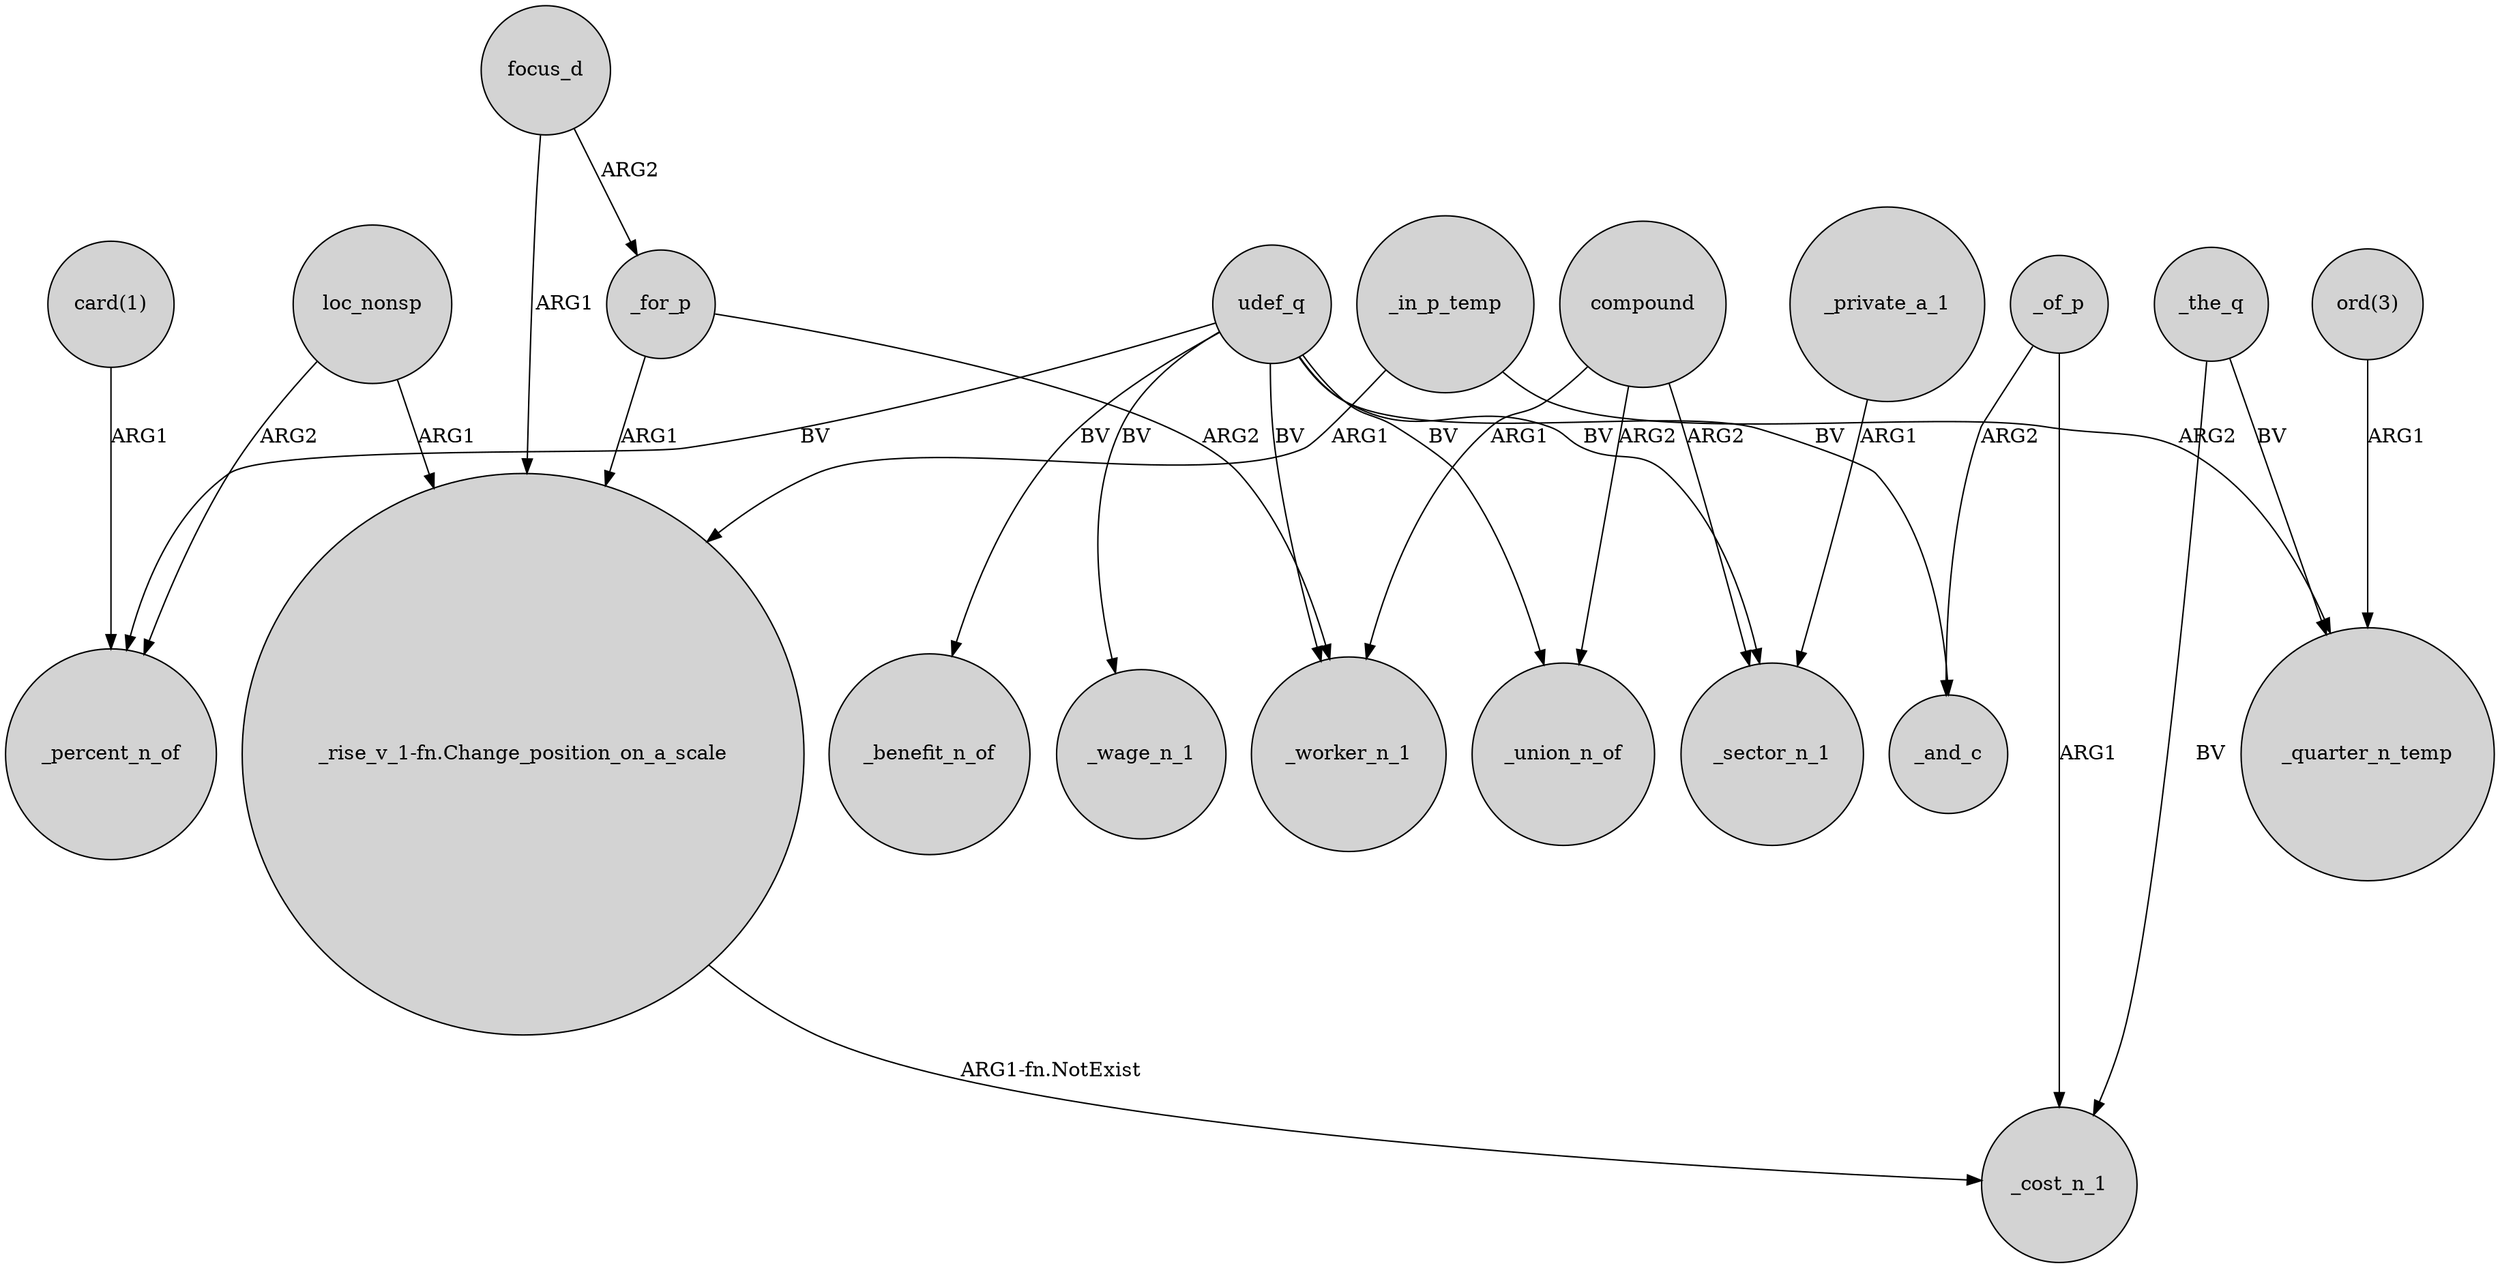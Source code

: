 digraph {
	node [shape=circle style=filled]
	"card(1)" -> _percent_n_of [label=ARG1]
	udef_q -> _wage_n_1 [label=BV]
	udef_q -> _worker_n_1 [label=BV]
	_the_q -> _quarter_n_temp [label=BV]
	udef_q -> _union_n_of [label=BV]
	_of_p -> _and_c [label=ARG2]
	focus_d -> _for_p [label=ARG2]
	udef_q -> _sector_n_1 [label=BV]
	_in_p_temp -> _quarter_n_temp [label=ARG2]
	_the_q -> _cost_n_1 [label=BV]
	_of_p -> _cost_n_1 [label=ARG1]
	"ord(3)" -> _quarter_n_temp [label=ARG1]
	loc_nonsp -> _percent_n_of [label=ARG2]
	loc_nonsp -> "_rise_v_1-fn.Change_position_on_a_scale" [label=ARG1]
	focus_d -> "_rise_v_1-fn.Change_position_on_a_scale" [label=ARG1]
	compound -> _sector_n_1 [label=ARG2]
	_for_p -> _worker_n_1 [label=ARG2]
	"_rise_v_1-fn.Change_position_on_a_scale" -> _cost_n_1 [label="ARG1-fn.NotExist"]
	_private_a_1 -> _sector_n_1 [label=ARG1]
	compound -> _union_n_of [label=ARG2]
	_for_p -> "_rise_v_1-fn.Change_position_on_a_scale" [label=ARG1]
	compound -> _worker_n_1 [label=ARG1]
	udef_q -> _percent_n_of [label=BV]
	udef_q -> _and_c [label=BV]
	_in_p_temp -> "_rise_v_1-fn.Change_position_on_a_scale" [label=ARG1]
	udef_q -> _benefit_n_of [label=BV]
}
